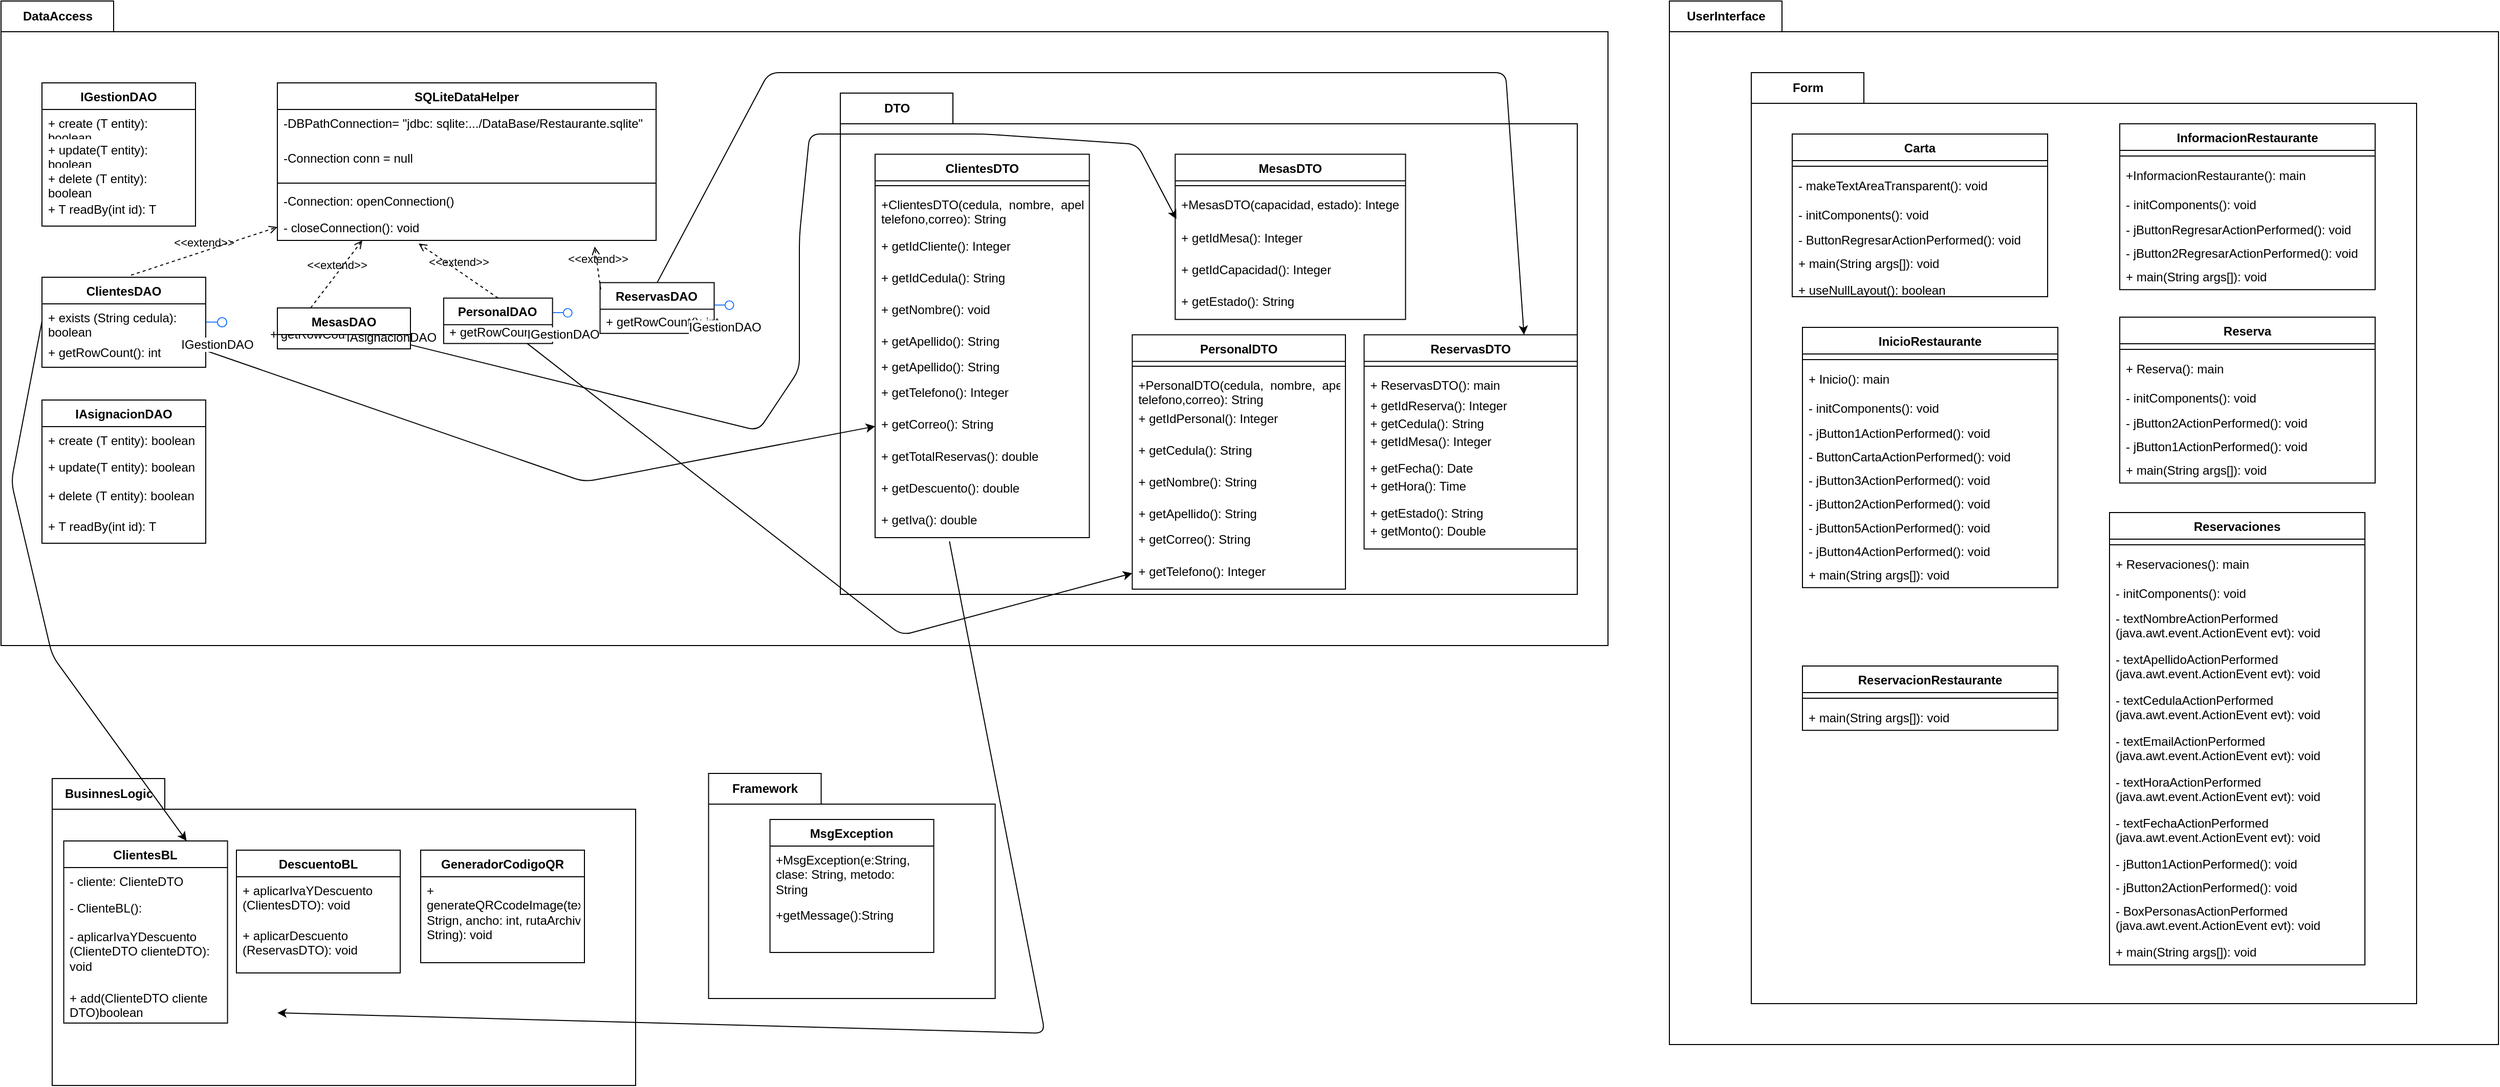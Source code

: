 <mxfile>
    <diagram id="W6AQ2gjmIcP9X6VR_QOT" name="Page-1">
        <mxGraphModel dx="986" dy="571" grid="1" gridSize="10" guides="1" tooltips="1" connect="1" arrows="1" fold="1" page="1" pageScale="1" pageWidth="850" pageHeight="1100" math="0" shadow="0">
            <root>
                <mxCell id="0"/>
                <mxCell id="1" parent="0"/>
                <mxCell id="204" value="Framework" style="shape=folder;fontStyle=1;tabWidth=110;tabHeight=30;tabPosition=left;html=1;boundedLbl=1;labelInHeader=1;container=1;collapsible=0;" parent="1" vertex="1">
                    <mxGeometry x="711.28" y="775" width="280" height="220" as="geometry"/>
                </mxCell>
                <mxCell id="205" value="" style="html=1;strokeColor=none;resizeWidth=1;resizeHeight=1;fillColor=none;part=1;connectable=0;allowArrows=0;deletable=0;" parent="204" vertex="1">
                    <mxGeometry width="280" height="154" relative="1" as="geometry">
                        <mxPoint y="30" as="offset"/>
                    </mxGeometry>
                </mxCell>
                <mxCell id="120" value="MsgException" style="swimlane;fontStyle=1;align=center;verticalAlign=top;childLayout=stackLayout;horizontal=1;startSize=26;horizontalStack=0;resizeParent=1;resizeParentMax=0;resizeLast=0;collapsible=1;marginBottom=0;whiteSpace=wrap;html=1;" parent="204" vertex="1">
                    <mxGeometry x="60" y="45" width="160" height="130" as="geometry"/>
                </mxCell>
                <mxCell id="121" value="+MsgException(e:String, clase: String, metodo: String" style="text;strokeColor=none;fillColor=none;align=left;verticalAlign=top;spacingLeft=4;spacingRight=4;overflow=hidden;rotatable=0;points=[[0,0.5],[1,0.5]];portConstraint=eastwest;whiteSpace=wrap;html=1;" parent="120" vertex="1">
                    <mxGeometry y="26" width="160" height="54" as="geometry"/>
                </mxCell>
                <mxCell id="122" value="+getMessage():String" style="text;strokeColor=none;fillColor=none;align=left;verticalAlign=top;spacingLeft=4;spacingRight=4;overflow=hidden;rotatable=0;points=[[0,0.5],[1,0.5]];portConstraint=eastwest;whiteSpace=wrap;html=1;" parent="120" vertex="1">
                    <mxGeometry y="80" width="160" height="50" as="geometry"/>
                </mxCell>
                <mxCell id="202" value="UserInterface" style="shape=folder;fontStyle=1;tabWidth=110;tabHeight=30;tabPosition=left;html=1;boundedLbl=1;labelInHeader=1;container=1;collapsible=0;" parent="1" vertex="1">
                    <mxGeometry x="1650" y="20" width="810" height="1020" as="geometry"/>
                </mxCell>
                <mxCell id="203" value="" style="html=1;strokeColor=none;resizeWidth=1;resizeHeight=1;fillColor=none;part=1;connectable=0;allowArrows=0;deletable=0;" parent="202" vertex="1">
                    <mxGeometry width="810" height="714" relative="1" as="geometry">
                        <mxPoint y="30" as="offset"/>
                    </mxGeometry>
                </mxCell>
                <mxCell id="200" value="Form" style="shape=folder;fontStyle=1;tabWidth=110;tabHeight=30;tabPosition=left;html=1;boundedLbl=1;labelInHeader=1;container=1;collapsible=0;" parent="1" vertex="1">
                    <mxGeometry x="1730" y="90" width="650" height="910" as="geometry"/>
                </mxCell>
                <mxCell id="201" value="" style="html=1;strokeColor=none;resizeWidth=1;resizeHeight=1;fillColor=none;part=1;connectable=0;allowArrows=0;deletable=0;" parent="200" vertex="1">
                    <mxGeometry width="650" height="637" relative="1" as="geometry">
                        <mxPoint y="30" as="offset"/>
                    </mxGeometry>
                </mxCell>
                <mxCell id="118" value="BusinnesLogic" style="shape=folder;fontStyle=1;tabWidth=110;tabHeight=30;tabPosition=left;html=1;boundedLbl=1;labelInHeader=1;container=1;collapsible=0;" parent="1" vertex="1">
                    <mxGeometry x="70" y="780" width="570" height="300" as="geometry"/>
                </mxCell>
                <mxCell id="119" value="" style="html=1;strokeColor=none;resizeWidth=1;resizeHeight=1;fillColor=none;part=1;connectable=0;allowArrows=0;deletable=0;" parent="118" vertex="1">
                    <mxGeometry width="570" height="210" relative="1" as="geometry">
                        <mxPoint y="30" as="offset"/>
                    </mxGeometry>
                </mxCell>
                <mxCell id="113" value="DescuentoBL" style="swimlane;fontStyle=1;align=center;verticalAlign=top;childLayout=stackLayout;horizontal=1;startSize=26;horizontalStack=0;resizeParent=1;resizeParentMax=0;resizeLast=0;collapsible=1;marginBottom=0;whiteSpace=wrap;html=1;" parent="118" vertex="1">
                    <mxGeometry x="180" y="70" width="160" height="120" as="geometry"/>
                </mxCell>
                <mxCell id="114" value="+ aplicarIvaYDescuento&lt;br&gt;(ClientesDTO): void" style="text;strokeColor=none;fillColor=none;align=left;verticalAlign=top;spacingLeft=4;spacingRight=4;overflow=hidden;rotatable=0;points=[[0,0.5],[1,0.5]];portConstraint=eastwest;whiteSpace=wrap;html=1;" parent="113" vertex="1">
                    <mxGeometry y="26" width="160" height="44" as="geometry"/>
                </mxCell>
                <mxCell id="115" value="+ aplicarDescuento&lt;br&gt;(ReservasDTO): void" style="text;strokeColor=none;fillColor=none;align=left;verticalAlign=top;spacingLeft=4;spacingRight=4;overflow=hidden;rotatable=0;points=[[0,0.5],[1,0.5]];portConstraint=eastwest;whiteSpace=wrap;html=1;" parent="113" vertex="1">
                    <mxGeometry y="70" width="160" height="50" as="geometry"/>
                </mxCell>
                <mxCell id="206" value="GeneradorCodigoQR" style="swimlane;fontStyle=1;align=center;verticalAlign=top;childLayout=stackLayout;horizontal=1;startSize=26;horizontalStack=0;resizeParent=1;resizeParentMax=0;resizeLast=0;collapsible=1;marginBottom=0;whiteSpace=wrap;html=1;" vertex="1" parent="118">
                    <mxGeometry x="360" y="70" width="160" height="110" as="geometry"/>
                </mxCell>
                <mxCell id="207" value="+ generateQRCcodeImage(texto: Strign, ancho: int, rutaArchivo: String): void" style="text;strokeColor=none;fillColor=none;align=left;verticalAlign=top;spacingLeft=4;spacingRight=4;overflow=hidden;rotatable=0;points=[[0,0.5],[1,0.5]];portConstraint=eastwest;whiteSpace=wrap;html=1;" vertex="1" parent="206">
                    <mxGeometry y="26" width="160" height="84" as="geometry"/>
                </mxCell>
                <mxCell id="111" value="DataAccess" style="shape=folder;fontStyle=1;tabWidth=110;tabHeight=30;tabPosition=left;html=1;boundedLbl=1;labelInHeader=1;container=1;collapsible=0;" parent="1" vertex="1">
                    <mxGeometry x="20" y="20" width="1570" height="630" as="geometry"/>
                </mxCell>
                <mxCell id="105" value="PersonalDAO" style="swimlane;fontStyle=1;align=center;verticalAlign=top;childLayout=stackLayout;horizontal=1;startSize=26;horizontalStack=0;resizeParent=1;resizeParentMax=0;resizeLast=0;collapsible=1;marginBottom=0;whiteSpace=wrap;html=1;" parent="111" vertex="1">
                    <mxGeometry x="432.456" y="290.391" width="106.361" height="44.297" as="geometry"/>
                </mxCell>
                <mxCell id="112" value="" style="html=1;strokeColor=none;resizeWidth=1;resizeHeight=1;fillColor=none;part=1;connectable=0;allowArrows=0;deletable=0;" parent="111" vertex="1">
                    <mxGeometry width="1570" height="441" relative="1" as="geometry">
                        <mxPoint y="30" as="offset"/>
                    </mxGeometry>
                </mxCell>
                <mxCell id="130" value="+ getRowCount(): int" style="text;strokeColor=none;fillColor=none;align=left;verticalAlign=top;spacingLeft=4;spacingRight=4;overflow=hidden;rotatable=0;points=[[0,0.5],[1,0.5]];portConstraint=eastwest;whiteSpace=wrap;html=1;" parent="111" vertex="1">
                    <mxGeometry x="257.035" y="312.339" width="134.332" height="24.845" as="geometry"/>
                </mxCell>
                <mxCell id="131" value="+ getRowCount(): int" style="text;strokeColor=none;fillColor=none;align=left;verticalAlign=top;spacingLeft=4;spacingRight=4;overflow=hidden;rotatable=0;points=[[0,0.5],[1,0.5]];portConstraint=eastwest;whiteSpace=wrap;html=1;" parent="111" vertex="1">
                    <mxGeometry x="432.455" y="309.838" width="134.332" height="24.845" as="geometry"/>
                </mxCell>
                <mxCell id="132" value="+ getRowCount(): int" style="text;strokeColor=none;fillColor=none;align=left;verticalAlign=top;spacingLeft=4;spacingRight=4;overflow=hidden;rotatable=0;points=[[0,0.5],[1,0.5]];portConstraint=eastwest;whiteSpace=wrap;html=1;" parent="111" vertex="1">
                    <mxGeometry x="585.269" y="299.995" width="134.332" height="24.845" as="geometry"/>
                </mxCell>
                <mxCell id="106" value="IGestionDAO" style="aspect=fixed;perimeter=ellipsePerimeter;html=1;align=center;shadow=0;dashed=0;spacingTop=3;image;image=img/lib/active_directory/interface.svg;" parent="111" vertex="1">
                    <mxGeometry x="538.817" y="300.116" width="19.769" height="9.29" as="geometry"/>
                </mxCell>
                <mxCell id="104" value="IAsignacionDAO" style="aspect=fixed;perimeter=ellipsePerimeter;html=1;align=center;shadow=0;dashed=0;spacingTop=3;image;image=img/lib/active_directory/interface.svg;" parent="111" vertex="1">
                    <mxGeometry x="371.598" y="302.498" width="19.769" height="9.29" as="geometry"/>
                </mxCell>
                <mxCell id="107" value="ReservasDAO" style="swimlane;fontStyle=1;align=center;verticalAlign=top;childLayout=stackLayout;horizontal=1;startSize=26;horizontalStack=0;resizeParent=1;resizeParentMax=0;resizeLast=0;collapsible=1;marginBottom=0;whiteSpace=wrap;html=1;" parent="111" vertex="1">
                    <mxGeometry x="585.266" y="275.31" width="111.479" height="49.534" as="geometry"/>
                </mxCell>
                <mxCell id="108" value="IGestionDAO" style="aspect=fixed;perimeter=ellipsePerimeter;html=1;align=center;shadow=0;dashed=0;spacingTop=3;image;image=img/lib/active_directory/interface.svg;" parent="111" vertex="1">
                    <mxGeometry x="696.746" y="292.655" width="19.769" height="9.29" as="geometry"/>
                </mxCell>
                <mxCell id="6" value="ClientesBL" style="swimlane;fontStyle=1;align=center;verticalAlign=top;childLayout=stackLayout;horizontal=1;startSize=26;horizontalStack=0;resizeParent=1;resizeParentMax=0;resizeLast=0;collapsible=1;marginBottom=0;whiteSpace=wrap;html=1;" parent="1" vertex="1">
                    <mxGeometry x="81.28" y="841" width="160" height="178" as="geometry"/>
                </mxCell>
                <mxCell id="7" value="- cliente: ClienteDTO" style="text;strokeColor=none;fillColor=none;align=left;verticalAlign=top;spacingLeft=4;spacingRight=4;overflow=hidden;rotatable=0;points=[[0,0.5],[1,0.5]];portConstraint=eastwest;whiteSpace=wrap;html=1;" parent="6" vertex="1">
                    <mxGeometry y="26" width="160" height="26" as="geometry"/>
                </mxCell>
                <mxCell id="9" value="- ClienteBL(): " style="text;strokeColor=none;fillColor=none;align=left;verticalAlign=top;spacingLeft=4;spacingRight=4;overflow=hidden;rotatable=0;points=[[0,0.5],[1,0.5]];portConstraint=eastwest;whiteSpace=wrap;html=1;" parent="6" vertex="1">
                    <mxGeometry y="52" width="160" height="28" as="geometry"/>
                </mxCell>
                <mxCell id="8" value="- aplicarIvaYDescuento&lt;br&gt;(ClienteDTO clienteDTO): void" style="text;strokeColor=none;fillColor=none;align=left;verticalAlign=top;spacingLeft=4;spacingRight=4;overflow=hidden;rotatable=0;points=[[0,0.5],[1,0.5]];portConstraint=eastwest;whiteSpace=wrap;html=1;" parent="6" vertex="1">
                    <mxGeometry y="80" width="160" height="60" as="geometry"/>
                </mxCell>
                <mxCell id="11" value="+ add(ClienteDTO cliente DTO)boolean" style="text;strokeColor=none;fillColor=none;align=left;verticalAlign=top;spacingLeft=4;spacingRight=4;overflow=hidden;rotatable=0;points=[[0,0.5],[1,0.5]];portConstraint=eastwest;whiteSpace=wrap;html=1;" parent="6" vertex="1">
                    <mxGeometry y="140" width="160" height="38" as="geometry"/>
                </mxCell>
                <mxCell id="12" value="IGestionDAO" style="swimlane;fontStyle=1;align=center;verticalAlign=top;childLayout=stackLayout;horizontal=1;startSize=26;horizontalStack=0;resizeParent=1;resizeParentMax=0;resizeLast=0;collapsible=1;marginBottom=0;whiteSpace=wrap;html=1;" parent="1" vertex="1">
                    <mxGeometry x="60" y="100" width="150" height="140" as="geometry"/>
                </mxCell>
                <mxCell id="13" value="+ create (T entity): boolean" style="text;strokeColor=none;fillColor=none;align=left;verticalAlign=top;spacingLeft=4;spacingRight=4;overflow=hidden;rotatable=0;points=[[0,0.5],[1,0.5]];portConstraint=eastwest;whiteSpace=wrap;html=1;" parent="12" vertex="1">
                    <mxGeometry y="26" width="150" height="26" as="geometry"/>
                </mxCell>
                <mxCell id="14" value="+ update(T entity): boolean" style="text;strokeColor=none;fillColor=none;align=left;verticalAlign=top;spacingLeft=4;spacingRight=4;overflow=hidden;rotatable=0;points=[[0,0.5],[1,0.5]];portConstraint=eastwest;whiteSpace=wrap;html=1;" parent="12" vertex="1">
                    <mxGeometry y="52" width="150" height="28" as="geometry"/>
                </mxCell>
                <mxCell id="15" value="+ delete (T entity): boolean" style="text;strokeColor=none;fillColor=none;align=left;verticalAlign=top;spacingLeft=4;spacingRight=4;overflow=hidden;rotatable=0;points=[[0,0.5],[1,0.5]];portConstraint=eastwest;whiteSpace=wrap;html=1;" parent="12" vertex="1">
                    <mxGeometry y="80" width="150" height="30" as="geometry"/>
                </mxCell>
                <mxCell id="16" value="+ T readBy(int id): T" style="text;strokeColor=none;fillColor=none;align=left;verticalAlign=top;spacingLeft=4;spacingRight=4;overflow=hidden;rotatable=0;points=[[0,0.5],[1,0.5]];portConstraint=eastwest;whiteSpace=wrap;html=1;" parent="12" vertex="1">
                    <mxGeometry y="110" width="150" height="30" as="geometry"/>
                </mxCell>
                <mxCell id="23" value="SQLiteDataHelper" style="swimlane;fontStyle=1;align=center;verticalAlign=top;childLayout=stackLayout;horizontal=1;startSize=26;horizontalStack=0;resizeParent=1;resizeParentMax=0;resizeLast=0;collapsible=1;marginBottom=0;" parent="1" vertex="1">
                    <mxGeometry x="290" y="100" width="370" height="154" as="geometry"/>
                </mxCell>
                <mxCell id="24" value="-DBPathConnection= &quot;jdbc: sqlite:.../DataBase/Restaurante.sqlite&quot; " style="text;strokeColor=none;fillColor=none;align=left;verticalAlign=top;spacingLeft=4;spacingRight=4;overflow=hidden;rotatable=0;points=[[0,0.5],[1,0.5]];portConstraint=eastwest;" parent="23" vertex="1">
                    <mxGeometry y="26" width="370" height="34" as="geometry"/>
                </mxCell>
                <mxCell id="83" value="-Connection conn = null" style="text;strokeColor=none;fillColor=none;align=left;verticalAlign=top;spacingLeft=4;spacingRight=4;overflow=hidden;rotatable=0;points=[[0,0.5],[1,0.5]];portConstraint=eastwest;" parent="23" vertex="1">
                    <mxGeometry y="60" width="370" height="34" as="geometry"/>
                </mxCell>
                <mxCell id="25" value="" style="line;strokeWidth=1;fillColor=none;align=left;verticalAlign=middle;spacingTop=-1;spacingLeft=3;spacingRight=3;rotatable=0;labelPosition=right;points=[];portConstraint=eastwest;strokeColor=inherit;" parent="23" vertex="1">
                    <mxGeometry y="94" width="370" height="8" as="geometry"/>
                </mxCell>
                <mxCell id="26" value="-Connection: openConnection()" style="text;strokeColor=none;fillColor=none;align=left;verticalAlign=top;spacingLeft=4;spacingRight=4;overflow=hidden;rotatable=0;points=[[0,0.5],[1,0.5]];portConstraint=eastwest;" parent="23" vertex="1">
                    <mxGeometry y="102" width="370" height="26" as="geometry"/>
                </mxCell>
                <mxCell id="84" value="- closeConnection(): void" style="text;strokeColor=none;fillColor=none;align=left;verticalAlign=top;spacingLeft=4;spacingRight=4;overflow=hidden;rotatable=0;points=[[0,0.5],[1,0.5]];portConstraint=eastwest;" parent="23" vertex="1">
                    <mxGeometry y="128" width="370" height="26" as="geometry"/>
                </mxCell>
                <mxCell id="29" value="DTO" style="shape=folder;fontStyle=1;tabWidth=110;tabHeight=30;tabPosition=left;html=1;boundedLbl=1;labelInHeader=1;container=1;collapsible=0;" parent="1" vertex="1">
                    <mxGeometry x="840" y="110" width="720" height="490" as="geometry"/>
                </mxCell>
                <mxCell id="30" value="" style="html=1;strokeColor=none;resizeWidth=1;resizeHeight=1;fillColor=none;part=1;connectable=0;allowArrows=0;deletable=0;" parent="29" vertex="1">
                    <mxGeometry width="713.079" height="343.0" relative="1" as="geometry">
                        <mxPoint y="30" as="offset"/>
                    </mxGeometry>
                </mxCell>
                <mxCell id="31" value="ClientesDTO" style="swimlane;fontStyle=1;align=center;verticalAlign=top;childLayout=stackLayout;horizontal=1;startSize=26;horizontalStack=0;resizeParent=1;resizeParentMax=0;resizeLast=0;collapsible=1;marginBottom=0;" parent="29" vertex="1">
                    <mxGeometry x="33.959" y="59.754" width="209.326" height="374.741" as="geometry"/>
                </mxCell>
                <mxCell id="33" value="" style="line;strokeWidth=1;fillColor=none;align=left;verticalAlign=middle;spacingTop=-1;spacingLeft=3;spacingRight=3;rotatable=0;labelPosition=right;points=[];portConstraint=eastwest;strokeColor=inherit;" parent="31" vertex="1">
                    <mxGeometry y="26" width="209.326" height="9.561" as="geometry"/>
                </mxCell>
                <mxCell id="32" value="+ClientesDTO(cedula,  nombre,  apellido, &#10;telefono,correo): String" style="text;strokeColor=none;fillColor=none;align=left;verticalAlign=top;spacingLeft=4;spacingRight=4;overflow=hidden;rotatable=0;points=[[0,0.5],[1,0.5]];portConstraint=eastwest;" parent="31" vertex="1">
                    <mxGeometry y="35.561" width="209.326" height="40.634" as="geometry"/>
                </mxCell>
                <mxCell id="35" value="+ getIdCliente(): Integer" style="text;strokeColor=none;fillColor=none;align=left;verticalAlign=top;spacingLeft=4;spacingRight=4;overflow=hidden;rotatable=0;points=[[0,0.5],[1,0.5]];portConstraint=eastwest;" parent="31" vertex="1">
                    <mxGeometry y="76.195" width="209.326" height="31.073" as="geometry"/>
                </mxCell>
                <mxCell id="37" value="+ getIdCedula(): String" style="text;strokeColor=none;fillColor=none;align=left;verticalAlign=top;spacingLeft=4;spacingRight=4;overflow=hidden;rotatable=0;points=[[0,0.5],[1,0.5]];portConstraint=eastwest;" parent="31" vertex="1">
                    <mxGeometry y="107.268" width="209.326" height="31.073" as="geometry"/>
                </mxCell>
                <mxCell id="39" value="+ getNombre(): void" style="text;strokeColor=none;fillColor=none;align=left;verticalAlign=top;spacingLeft=4;spacingRight=4;overflow=hidden;rotatable=0;points=[[0,0.5],[1,0.5]];portConstraint=eastwest;" parent="31" vertex="1">
                    <mxGeometry y="138.341" width="209.326" height="31.073" as="geometry"/>
                </mxCell>
                <mxCell id="124" value="+ getApellido(): String" style="text;strokeColor=none;fillColor=none;align=left;verticalAlign=top;spacingLeft=4;spacingRight=4;overflow=hidden;rotatable=0;points=[[0,0.5],[1,0.5]];portConstraint=eastwest;" parent="31" vertex="1">
                    <mxGeometry y="169.415" width="209.326" height="24.98" as="geometry"/>
                </mxCell>
                <mxCell id="45" value="+ getApellido(): String" style="text;strokeColor=none;fillColor=none;align=left;verticalAlign=top;spacingLeft=4;spacingRight=4;overflow=hidden;rotatable=0;points=[[0,0.5],[1,0.5]];portConstraint=eastwest;" parent="31" vertex="1">
                    <mxGeometry y="194.395" width="209.326" height="24.98" as="geometry"/>
                </mxCell>
                <mxCell id="40" value="+ getTelefono(): Integer" style="text;strokeColor=none;fillColor=none;align=left;verticalAlign=top;spacingLeft=4;spacingRight=4;overflow=hidden;rotatable=0;points=[[0,0.5],[1,0.5]];portConstraint=eastwest;" parent="31" vertex="1">
                    <mxGeometry y="219.375" width="209.326" height="31.073" as="geometry"/>
                </mxCell>
                <mxCell id="43" value="+ getCorreo(): String" style="text;strokeColor=none;fillColor=none;align=left;verticalAlign=top;spacingLeft=4;spacingRight=4;overflow=hidden;rotatable=0;points=[[0,0.5],[1,0.5]];portConstraint=eastwest;" parent="31" vertex="1">
                    <mxGeometry y="250.449" width="209.326" height="31.073" as="geometry"/>
                </mxCell>
                <mxCell id="46" value="+ getTotalReservas(): double" style="text;strokeColor=none;fillColor=none;align=left;verticalAlign=top;spacingLeft=4;spacingRight=4;overflow=hidden;rotatable=0;points=[[0,0.5],[1,0.5]];portConstraint=eastwest;" parent="31" vertex="1">
                    <mxGeometry y="281.522" width="209.326" height="31.073" as="geometry"/>
                </mxCell>
                <mxCell id="47" value="+ getDescuento(): double" style="text;strokeColor=none;fillColor=none;align=left;verticalAlign=top;spacingLeft=4;spacingRight=4;overflow=hidden;rotatable=0;points=[[0,0.5],[1,0.5]];portConstraint=eastwest;" parent="31" vertex="1">
                    <mxGeometry y="312.595" width="209.326" height="31.073" as="geometry"/>
                </mxCell>
                <mxCell id="48" value="+ getIva(): double" style="text;strokeColor=none;fillColor=none;align=left;verticalAlign=top;spacingLeft=4;spacingRight=4;overflow=hidden;rotatable=0;points=[[0,0.5],[1,0.5]];portConstraint=eastwest;" parent="31" vertex="1">
                    <mxGeometry y="343.668" width="209.326" height="31.073" as="geometry"/>
                </mxCell>
                <mxCell id="49" value="MesasDTO" style="swimlane;fontStyle=1;align=center;verticalAlign=top;childLayout=stackLayout;horizontal=1;startSize=26;horizontalStack=0;resizeParent=1;resizeParentMax=0;resizeLast=0;collapsible=1;marginBottom=0;" parent="29" vertex="1">
                    <mxGeometry x="327.177" y="59.754" width="225.039" height="161.495" as="geometry"/>
                </mxCell>
                <mxCell id="50" value="" style="line;strokeWidth=1;fillColor=none;align=left;verticalAlign=middle;spacingTop=-1;spacingLeft=3;spacingRight=3;rotatable=0;labelPosition=right;points=[];portConstraint=eastwest;strokeColor=inherit;" parent="49" vertex="1">
                    <mxGeometry y="26" width="225.039" height="9.561" as="geometry"/>
                </mxCell>
                <mxCell id="51" value="+MesasDTO(capacidad, estado): Integer, String" style="text;strokeColor=none;fillColor=none;align=left;verticalAlign=top;spacingLeft=4;spacingRight=4;overflow=hidden;rotatable=0;points=[[0,0.5],[1,0.5]];portConstraint=eastwest;" parent="49" vertex="1">
                    <mxGeometry y="35.561" width="225.039" height="32.715" as="geometry"/>
                </mxCell>
                <mxCell id="52" value="+ getIdMesa(): Integer" style="text;strokeColor=none;fillColor=none;align=left;verticalAlign=top;spacingLeft=4;spacingRight=4;overflow=hidden;rotatable=0;points=[[0,0.5],[1,0.5]];portConstraint=eastwest;" parent="49" vertex="1">
                    <mxGeometry y="68.276" width="225.039" height="31.073" as="geometry"/>
                </mxCell>
                <mxCell id="53" value="+ getIdCapacidad(): Integer" style="text;strokeColor=none;fillColor=none;align=left;verticalAlign=top;spacingLeft=4;spacingRight=4;overflow=hidden;rotatable=0;points=[[0,0.5],[1,0.5]];portConstraint=eastwest;" parent="49" vertex="1">
                    <mxGeometry y="99.349" width="225.039" height="31.073" as="geometry"/>
                </mxCell>
                <mxCell id="54" value="+ getEstado(): String" style="text;strokeColor=none;fillColor=none;align=left;verticalAlign=top;spacingLeft=4;spacingRight=4;overflow=hidden;rotatable=0;points=[[0,0.5],[1,0.5]];portConstraint=eastwest;" parent="49" vertex="1">
                    <mxGeometry y="130.422" width="225.039" height="31.073" as="geometry"/>
                </mxCell>
                <mxCell id="61" value="PersonalDTO" style="swimlane;fontStyle=1;align=center;verticalAlign=top;childLayout=stackLayout;horizontal=1;startSize=26;horizontalStack=0;resizeParent=1;resizeParentMax=0;resizeLast=0;collapsible=1;marginBottom=0;" parent="29" vertex="1">
                    <mxGeometry x="285.232" y="236.25" width="208.261" height="248.622" as="geometry"/>
                </mxCell>
                <mxCell id="62" value="" style="line;strokeWidth=1;fillColor=none;align=left;verticalAlign=middle;spacingTop=-1;spacingLeft=3;spacingRight=3;rotatable=0;labelPosition=right;points=[];portConstraint=eastwest;strokeColor=inherit;" parent="61" vertex="1">
                    <mxGeometry y="26" width="208.261" height="9.561" as="geometry"/>
                </mxCell>
                <mxCell id="63" value="+PersonalDTO(cedula,  nombre,  apellido,&#10;telefono,correo): String" style="text;strokeColor=none;fillColor=none;align=left;verticalAlign=top;spacingLeft=4;spacingRight=4;overflow=hidden;rotatable=0;points=[[0,0.5],[1,0.5]];portConstraint=eastwest;" parent="61" vertex="1">
                    <mxGeometry y="35.561" width="208.261" height="32.715" as="geometry"/>
                </mxCell>
                <mxCell id="64" value="+ getIdPersonal(): Integer" style="text;strokeColor=none;fillColor=none;align=left;verticalAlign=top;spacingLeft=4;spacingRight=4;overflow=hidden;rotatable=0;points=[[0,0.5],[1,0.5]];portConstraint=eastwest;" parent="61" vertex="1">
                    <mxGeometry y="68.276" width="208.261" height="31.073" as="geometry"/>
                </mxCell>
                <mxCell id="65" value="+ getCedula(): String" style="text;strokeColor=none;fillColor=none;align=left;verticalAlign=top;spacingLeft=4;spacingRight=4;overflow=hidden;rotatable=0;points=[[0,0.5],[1,0.5]];portConstraint=eastwest;" parent="61" vertex="1">
                    <mxGeometry y="99.349" width="208.261" height="31.073" as="geometry"/>
                </mxCell>
                <mxCell id="66" value="+ getNombre(): String" style="text;strokeColor=none;fillColor=none;align=left;verticalAlign=top;spacingLeft=4;spacingRight=4;overflow=hidden;rotatable=0;points=[[0,0.5],[1,0.5]];portConstraint=eastwest;" parent="61" vertex="1">
                    <mxGeometry y="130.422" width="208.261" height="31.073" as="geometry"/>
                </mxCell>
                <mxCell id="68" value="+ getApellido(): String" style="text;strokeColor=none;fillColor=none;align=left;verticalAlign=top;spacingLeft=4;spacingRight=4;overflow=hidden;rotatable=0;points=[[0,0.5],[1,0.5]];portConstraint=eastwest;" parent="61" vertex="1">
                    <mxGeometry y="161.495" width="208.261" height="24.98" as="geometry"/>
                </mxCell>
                <mxCell id="70" value="+ getCorreo(): String" style="text;strokeColor=none;fillColor=none;align=left;verticalAlign=top;spacingLeft=4;spacingRight=4;overflow=hidden;rotatable=0;points=[[0,0.5],[1,0.5]];portConstraint=eastwest;" parent="61" vertex="1">
                    <mxGeometry y="186.476" width="208.261" height="31.073" as="geometry"/>
                </mxCell>
                <mxCell id="69" value="+ getTelefono(): Integer" style="text;strokeColor=none;fillColor=none;align=left;verticalAlign=top;spacingLeft=4;spacingRight=4;overflow=hidden;rotatable=0;points=[[0,0.5],[1,0.5]];portConstraint=eastwest;" parent="61" vertex="1">
                    <mxGeometry y="217.549" width="208.261" height="31.073" as="geometry"/>
                </mxCell>
                <mxCell id="71" value="ReservasDTO" style="swimlane;fontStyle=1;align=center;verticalAlign=top;childLayout=stackLayout;horizontal=1;startSize=26;horizontalStack=0;resizeParent=1;resizeParentMax=0;resizeLast=0;collapsible=1;marginBottom=0;" parent="29" vertex="1">
                    <mxGeometry x="511.739" y="236.25" width="208.261" height="209.32" as="geometry"/>
                </mxCell>
                <mxCell id="72" value="" style="line;strokeWidth=1;fillColor=none;align=left;verticalAlign=middle;spacingTop=-1;spacingLeft=3;spacingRight=3;rotatable=0;labelPosition=right;points=[];portConstraint=eastwest;strokeColor=inherit;" parent="71" vertex="1">
                    <mxGeometry y="26" width="208.261" height="9.561" as="geometry"/>
                </mxCell>
                <mxCell id="73" value="+ ReservasDTO(): main" style="text;strokeColor=none;fillColor=none;align=left;verticalAlign=top;spacingLeft=4;spacingRight=4;overflow=hidden;rotatable=0;points=[[0,0.5],[1,0.5]];portConstraint=eastwest;" parent="71" vertex="1">
                    <mxGeometry y="35.561" width="208.261" height="20.186" as="geometry"/>
                </mxCell>
                <mxCell id="74" value="+ getIdReserva(): Integer" style="text;strokeColor=none;fillColor=none;align=left;verticalAlign=top;spacingLeft=4;spacingRight=4;overflow=hidden;rotatable=0;points=[[0,0.5],[1,0.5]];portConstraint=eastwest;" parent="71" vertex="1">
                    <mxGeometry y="55.747" width="208.261" height="17.5" as="geometry"/>
                </mxCell>
                <mxCell id="75" value="+ getCedula(): String" style="text;strokeColor=none;fillColor=none;align=left;verticalAlign=top;spacingLeft=4;spacingRight=4;overflow=hidden;rotatable=0;points=[[0,0.5],[1,0.5]];portConstraint=eastwest;" parent="71" vertex="1">
                    <mxGeometry y="73.247" width="208.261" height="17.5" as="geometry"/>
                </mxCell>
                <mxCell id="76" value="+ getIdMesa(): Integer" style="text;strokeColor=none;fillColor=none;align=left;verticalAlign=top;spacingLeft=4;spacingRight=4;overflow=hidden;rotatable=0;points=[[0,0.5],[1,0.5]];portConstraint=eastwest;" parent="71" vertex="1">
                    <mxGeometry y="90.747" width="208.261" height="26.25" as="geometry"/>
                </mxCell>
                <mxCell id="77" value="+ getFecha(): Date" style="text;strokeColor=none;fillColor=none;align=left;verticalAlign=top;spacingLeft=4;spacingRight=4;overflow=hidden;rotatable=0;points=[[0,0.5],[1,0.5]];portConstraint=eastwest;" parent="71" vertex="1">
                    <mxGeometry y="116.997" width="208.261" height="17.5" as="geometry"/>
                </mxCell>
                <mxCell id="78" value="+ getHora(): Time" style="text;strokeColor=none;fillColor=none;align=left;verticalAlign=top;spacingLeft=4;spacingRight=4;overflow=hidden;rotatable=0;points=[[0,0.5],[1,0.5]];portConstraint=eastwest;" parent="71" vertex="1">
                    <mxGeometry y="134.497" width="208.261" height="26.25" as="geometry"/>
                </mxCell>
                <mxCell id="80" value="+ getEstado(): String" style="text;strokeColor=none;fillColor=none;align=left;verticalAlign=top;spacingLeft=4;spacingRight=4;overflow=hidden;rotatable=0;points=[[0,0.5],[1,0.5]];portConstraint=eastwest;" parent="71" vertex="1">
                    <mxGeometry y="160.747" width="208.261" height="17.5" as="geometry"/>
                </mxCell>
                <mxCell id="79" value="+ getMonto(): Double" style="text;strokeColor=none;fillColor=none;align=left;verticalAlign=top;spacingLeft=4;spacingRight=4;overflow=hidden;rotatable=0;points=[[0,0.5],[1,0.5]];portConstraint=eastwest;" parent="71" vertex="1">
                    <mxGeometry y="178.247" width="208.261" height="31.073" as="geometry"/>
                </mxCell>
                <mxCell id="125" style="edgeStyle=none;html=1;entryX=0;entryY=0.5;entryDx=0;entryDy=0;" parent="1" source="86" target="43" edge="1">
                    <mxGeometry relative="1" as="geometry">
                        <Array as="points">
                            <mxPoint x="590" y="490"/>
                        </Array>
                    </mxGeometry>
                </mxCell>
                <mxCell id="86" value="ClientesDAO" style="swimlane;fontStyle=1;align=center;verticalAlign=top;childLayout=stackLayout;horizontal=1;startSize=26;horizontalStack=0;resizeParent=1;resizeParentMax=0;resizeLast=0;collapsible=1;marginBottom=0;whiteSpace=wrap;html=1;" parent="1" vertex="1">
                    <mxGeometry x="60" y="290" width="160" height="88" as="geometry"/>
                </mxCell>
                <mxCell id="87" value="+ exists (String cedula): boolean" style="text;strokeColor=none;fillColor=none;align=left;verticalAlign=top;spacingLeft=4;spacingRight=4;overflow=hidden;rotatable=0;points=[[0,0.5],[1,0.5]];portConstraint=eastwest;whiteSpace=wrap;html=1;" parent="86" vertex="1">
                    <mxGeometry y="26" width="160" height="34" as="geometry"/>
                </mxCell>
                <mxCell id="88" value="+ getRowCount(): int" style="text;strokeColor=none;fillColor=none;align=left;verticalAlign=top;spacingLeft=4;spacingRight=4;overflow=hidden;rotatable=0;points=[[0,0.5],[1,0.5]];portConstraint=eastwest;whiteSpace=wrap;html=1;" parent="86" vertex="1">
                    <mxGeometry y="60" width="160" height="28" as="geometry"/>
                </mxCell>
                <mxCell id="91" value="&amp;lt;&amp;lt;extend&amp;gt;&amp;gt;" style="html=1;verticalAlign=bottom;labelBackgroundColor=none;endArrow=open;endFill=0;dashed=1;exitX=0.544;exitY=-0.023;exitDx=0;exitDy=0;exitPerimeter=0;entryX=0;entryY=0.5;entryDx=0;entryDy=0;" parent="1" source="86" target="84" edge="1">
                    <mxGeometry width="160" relative="1" as="geometry">
                        <mxPoint x="130" y="260" as="sourcePoint"/>
                        <mxPoint x="290" y="260" as="targetPoint"/>
                    </mxGeometry>
                </mxCell>
                <mxCell id="92" value="IGestionDAO" style="aspect=fixed;perimeter=ellipsePerimeter;html=1;align=center;shadow=0;dashed=0;spacingTop=3;image;image=img/lib/active_directory/interface.svg;" parent="1" vertex="1">
                    <mxGeometry x="220" y="329" width="21.28" height="10" as="geometry"/>
                </mxCell>
                <mxCell id="126" style="edgeStyle=none;html=1;entryX=0.005;entryY=-0.158;entryDx=0;entryDy=0;entryPerimeter=0;" parent="1" source="93" target="52" edge="1">
                    <mxGeometry relative="1" as="geometry">
                        <Array as="points">
                            <mxPoint x="760" y="440"/>
                            <mxPoint x="800" y="380"/>
                            <mxPoint x="800" y="250"/>
                            <mxPoint x="810" y="150"/>
                            <mxPoint x="980" y="150"/>
                            <mxPoint x="1130" y="160"/>
                        </Array>
                    </mxGeometry>
                </mxCell>
                <mxCell id="93" value="MesasDAO" style="swimlane;fontStyle=1;align=center;verticalAlign=top;childLayout=stackLayout;horizontal=1;startSize=26;horizontalStack=0;resizeParent=1;resizeParentMax=0;resizeLast=0;collapsible=1;marginBottom=0;whiteSpace=wrap;html=1;" parent="1" vertex="1">
                    <mxGeometry x="290" y="320" width="130" height="40" as="geometry"/>
                </mxCell>
                <mxCell id="98" value="&amp;lt;&amp;lt;extend&amp;gt;&amp;gt;" style="html=1;verticalAlign=bottom;labelBackgroundColor=none;endArrow=open;endFill=0;dashed=1;exitX=0.25;exitY=0;exitDx=0;exitDy=0;entryX=0;entryY=0.5;entryDx=0;entryDy=0;" parent="1" source="93" edge="1">
                    <mxGeometry width="160" relative="1" as="geometry">
                        <mxPoint x="230" y="300.976" as="sourcePoint"/>
                        <mxPoint x="372.96" y="254" as="targetPoint"/>
                    </mxGeometry>
                </mxCell>
                <mxCell id="99" value="IAsignacionDAO" style="swimlane;fontStyle=1;align=center;verticalAlign=top;childLayout=stackLayout;horizontal=1;startSize=26;horizontalStack=0;resizeParent=1;resizeParentMax=0;resizeLast=0;collapsible=1;marginBottom=0;whiteSpace=wrap;html=1;" parent="1" vertex="1">
                    <mxGeometry x="60" y="410" width="160" height="140" as="geometry"/>
                </mxCell>
                <mxCell id="100" value="+ create (T entity): boolean" style="text;strokeColor=none;fillColor=none;align=left;verticalAlign=top;spacingLeft=4;spacingRight=4;overflow=hidden;rotatable=0;points=[[0,0.5],[1,0.5]];portConstraint=eastwest;whiteSpace=wrap;html=1;" parent="99" vertex="1">
                    <mxGeometry y="26" width="160" height="26" as="geometry"/>
                </mxCell>
                <mxCell id="101" value="+ update(T entity): boolean" style="text;strokeColor=none;fillColor=none;align=left;verticalAlign=top;spacingLeft=4;spacingRight=4;overflow=hidden;rotatable=0;points=[[0,0.5],[1,0.5]];portConstraint=eastwest;whiteSpace=wrap;html=1;" parent="99" vertex="1">
                    <mxGeometry y="52" width="160" height="28" as="geometry"/>
                </mxCell>
                <mxCell id="102" value="+ delete (T entity): boolean" style="text;strokeColor=none;fillColor=none;align=left;verticalAlign=top;spacingLeft=4;spacingRight=4;overflow=hidden;rotatable=0;points=[[0,0.5],[1,0.5]];portConstraint=eastwest;whiteSpace=wrap;html=1;" parent="99" vertex="1">
                    <mxGeometry y="80" width="160" height="30" as="geometry"/>
                </mxCell>
                <mxCell id="103" value="+ T readBy(int id): T" style="text;strokeColor=none;fillColor=none;align=left;verticalAlign=top;spacingLeft=4;spacingRight=4;overflow=hidden;rotatable=0;points=[[0,0.5],[1,0.5]];portConstraint=eastwest;whiteSpace=wrap;html=1;" parent="99" vertex="1">
                    <mxGeometry y="110" width="160" height="30" as="geometry"/>
                </mxCell>
                <mxCell id="127" style="edgeStyle=none;html=1;entryX=0;entryY=0.5;entryDx=0;entryDy=0;" parent="1" source="105" target="69" edge="1">
                    <mxGeometry relative="1" as="geometry">
                        <Array as="points">
                            <mxPoint x="900" y="640"/>
                        </Array>
                    </mxGeometry>
                </mxCell>
                <mxCell id="129" style="edgeStyle=none;html=1;exitX=0.5;exitY=0;exitDx=0;exitDy=0;entryX=0.75;entryY=0;entryDx=0;entryDy=0;" parent="1" source="107" target="71" edge="1">
                    <mxGeometry relative="1" as="geometry">
                        <Array as="points">
                            <mxPoint x="770" y="90"/>
                            <mxPoint x="1350" y="90"/>
                            <mxPoint x="1490" y="90"/>
                        </Array>
                    </mxGeometry>
                </mxCell>
                <mxCell id="109" value="&amp;lt;&amp;lt;extend&amp;gt;&amp;gt;" style="html=1;verticalAlign=bottom;labelBackgroundColor=none;endArrow=open;endFill=0;dashed=1;exitX=0.5;exitY=0;exitDx=0;exitDy=0;entryX=0.373;entryY=1.115;entryDx=0;entryDy=0;entryPerimeter=0;" parent="1" source="105" target="84" edge="1">
                    <mxGeometry width="160" relative="1" as="geometry">
                        <mxPoint x="340" y="330" as="sourcePoint"/>
                        <mxPoint x="382.96" y="264" as="targetPoint"/>
                    </mxGeometry>
                </mxCell>
                <mxCell id="110" value="&amp;lt;&amp;lt;extend&amp;gt;&amp;gt;" style="html=1;verticalAlign=bottom;labelBackgroundColor=none;endArrow=open;endFill=0;dashed=1;exitX=0.006;exitY=0.135;exitDx=0;exitDy=0;exitPerimeter=0;" parent="1" source="107" edge="1">
                    <mxGeometry width="160" relative="1" as="geometry">
                        <mxPoint x="740" y="317.01" as="sourcePoint"/>
                        <mxPoint x="600" y="260" as="targetPoint"/>
                    </mxGeometry>
                </mxCell>
                <mxCell id="123" style="edgeStyle=none;html=1;entryX=0.75;entryY=0;entryDx=0;entryDy=0;exitX=0;exitY=0.5;exitDx=0;exitDy=0;" parent="1" source="87" target="6" edge="1">
                    <mxGeometry relative="1" as="geometry">
                        <Array as="points">
                            <mxPoint x="30" y="490"/>
                            <mxPoint x="70" y="660"/>
                        </Array>
                    </mxGeometry>
                </mxCell>
                <mxCell id="135" style="edgeStyle=none;html=1;exitX=0.347;exitY=1.117;exitDx=0;exitDy=0;exitPerimeter=0;" parent="1" source="48" edge="1">
                    <mxGeometry relative="1" as="geometry">
                        <mxPoint x="290" y="1009" as="targetPoint"/>
                        <Array as="points">
                            <mxPoint x="1040" y="1029"/>
                        </Array>
                    </mxGeometry>
                </mxCell>
                <mxCell id="136" value="Carta" style="swimlane;fontStyle=1;align=center;verticalAlign=top;childLayout=stackLayout;horizontal=1;startSize=26;horizontalStack=0;resizeParent=1;resizeParentMax=0;resizeLast=0;collapsible=1;marginBottom=0;" parent="1" vertex="1">
                    <mxGeometry x="1770" y="150" width="249.52" height="159.006" as="geometry"/>
                </mxCell>
                <mxCell id="137" value="" style="line;strokeWidth=1;fillColor=none;align=left;verticalAlign=middle;spacingTop=-1;spacingLeft=3;spacingRight=3;rotatable=0;labelPosition=right;points=[];portConstraint=eastwest;strokeColor=inherit;" parent="136" vertex="1">
                    <mxGeometry y="26" width="249.52" height="10.927" as="geometry"/>
                </mxCell>
                <mxCell id="143" value="- makeTextAreaTransparent(): void " style="text;strokeColor=none;fillColor=none;align=left;verticalAlign=top;spacingLeft=4;spacingRight=4;overflow=hidden;rotatable=0;points=[[0,0.5],[1,0.5]];portConstraint=eastwest;" parent="136" vertex="1">
                    <mxGeometry y="36.927" width="249.52" height="28.549" as="geometry"/>
                </mxCell>
                <mxCell id="144" value="- initComponents(): void" style="text;strokeColor=none;fillColor=none;align=left;verticalAlign=top;spacingLeft=4;spacingRight=4;overflow=hidden;rotatable=0;points=[[0,0.5],[1,0.5]];portConstraint=eastwest;" parent="136" vertex="1">
                    <mxGeometry y="65.476" width="249.52" height="24.52" as="geometry"/>
                </mxCell>
                <mxCell id="138" value="- ButtonRegresarActionPerformed(): void" style="text;strokeColor=none;fillColor=none;align=left;verticalAlign=top;spacingLeft=4;spacingRight=4;overflow=hidden;rotatable=0;points=[[0,0.5],[1,0.5]];portConstraint=eastwest;" parent="136" vertex="1">
                    <mxGeometry y="89.996" width="249.52" height="23.07" as="geometry"/>
                </mxCell>
                <mxCell id="139" value="+ main(String args[]): void" style="text;strokeColor=none;fillColor=none;align=left;verticalAlign=top;spacingLeft=4;spacingRight=4;overflow=hidden;rotatable=0;points=[[0,0.5],[1,0.5]];portConstraint=eastwest;" parent="136" vertex="1">
                    <mxGeometry y="113.066" width="249.52" height="25.94" as="geometry"/>
                </mxCell>
                <mxCell id="140" value="+ useNullLayout(): boolean" style="text;strokeColor=none;fillColor=none;align=left;verticalAlign=top;spacingLeft=4;spacingRight=4;overflow=hidden;rotatable=0;points=[[0,0.5],[1,0.5]];portConstraint=eastwest;" parent="136" vertex="1">
                    <mxGeometry y="139.006" width="249.52" height="20" as="geometry"/>
                </mxCell>
                <mxCell id="150" value="InformacionRestaurante" style="swimlane;fontStyle=1;align=center;verticalAlign=top;childLayout=stackLayout;horizontal=1;startSize=26;horizontalStack=0;resizeParent=1;resizeParentMax=0;resizeLast=0;collapsible=1;marginBottom=0;" parent="1" vertex="1">
                    <mxGeometry x="2090" y="140.0" width="249.52" height="162.076" as="geometry"/>
                </mxCell>
                <mxCell id="151" value="" style="line;strokeWidth=1;fillColor=none;align=left;verticalAlign=middle;spacingTop=-1;spacingLeft=3;spacingRight=3;rotatable=0;labelPosition=right;points=[];portConstraint=eastwest;strokeColor=inherit;" parent="150" vertex="1">
                    <mxGeometry y="26" width="249.52" height="10.927" as="geometry"/>
                </mxCell>
                <mxCell id="152" value="+InformacionRestaurante(): main" style="text;strokeColor=none;fillColor=none;align=left;verticalAlign=top;spacingLeft=4;spacingRight=4;overflow=hidden;rotatable=0;points=[[0,0.5],[1,0.5]];portConstraint=eastwest;" parent="150" vertex="1">
                    <mxGeometry y="36.927" width="249.52" height="28.549" as="geometry"/>
                </mxCell>
                <mxCell id="153" value="- initComponents(): void" style="text;strokeColor=none;fillColor=none;align=left;verticalAlign=top;spacingLeft=4;spacingRight=4;overflow=hidden;rotatable=0;points=[[0,0.5],[1,0.5]];portConstraint=eastwest;" parent="150" vertex="1">
                    <mxGeometry y="65.476" width="249.52" height="24.52" as="geometry"/>
                </mxCell>
                <mxCell id="154" value="- jButtonRegresarActionPerformed(): void" style="text;strokeColor=none;fillColor=none;align=left;verticalAlign=top;spacingLeft=4;spacingRight=4;overflow=hidden;rotatable=0;points=[[0,0.5],[1,0.5]];portConstraint=eastwest;" parent="150" vertex="1">
                    <mxGeometry y="89.996" width="249.52" height="23.07" as="geometry"/>
                </mxCell>
                <mxCell id="157" value="- jButton2RegresarActionPerformed(): void" style="text;strokeColor=none;fillColor=none;align=left;verticalAlign=top;spacingLeft=4;spacingRight=4;overflow=hidden;rotatable=0;points=[[0,0.5],[1,0.5]];portConstraint=eastwest;" parent="150" vertex="1">
                    <mxGeometry y="113.066" width="249.52" height="23.07" as="geometry"/>
                </mxCell>
                <mxCell id="155" value="+ main(String args[]): void" style="text;strokeColor=none;fillColor=none;align=left;verticalAlign=top;spacingLeft=4;spacingRight=4;overflow=hidden;rotatable=0;points=[[0,0.5],[1,0.5]];portConstraint=eastwest;" parent="150" vertex="1">
                    <mxGeometry y="136.136" width="249.52" height="25.94" as="geometry"/>
                </mxCell>
                <mxCell id="158" value="InicioRestaurante" style="swimlane;fontStyle=1;align=center;verticalAlign=top;childLayout=stackLayout;horizontal=1;startSize=26;horizontalStack=0;resizeParent=1;resizeParentMax=0;resizeLast=0;collapsible=1;marginBottom=0;" parent="1" vertex="1">
                    <mxGeometry x="1780" y="339" width="249.52" height="254.356" as="geometry"/>
                </mxCell>
                <mxCell id="159" value="" style="line;strokeWidth=1;fillColor=none;align=left;verticalAlign=middle;spacingTop=-1;spacingLeft=3;spacingRight=3;rotatable=0;labelPosition=right;points=[];portConstraint=eastwest;strokeColor=inherit;" parent="158" vertex="1">
                    <mxGeometry y="26" width="249.52" height="10.927" as="geometry"/>
                </mxCell>
                <mxCell id="160" value="+ Inicio(): main" style="text;strokeColor=none;fillColor=none;align=left;verticalAlign=top;spacingLeft=4;spacingRight=4;overflow=hidden;rotatable=0;points=[[0,0.5],[1,0.5]];portConstraint=eastwest;" parent="158" vertex="1">
                    <mxGeometry y="36.927" width="249.52" height="28.549" as="geometry"/>
                </mxCell>
                <mxCell id="161" value="- initComponents(): void" style="text;strokeColor=none;fillColor=none;align=left;verticalAlign=top;spacingLeft=4;spacingRight=4;overflow=hidden;rotatable=0;points=[[0,0.5],[1,0.5]];portConstraint=eastwest;" parent="158" vertex="1">
                    <mxGeometry y="65.476" width="249.52" height="24.52" as="geometry"/>
                </mxCell>
                <mxCell id="162" value="- jButton1ActionPerformed(): void" style="text;strokeColor=none;fillColor=none;align=left;verticalAlign=top;spacingLeft=4;spacingRight=4;overflow=hidden;rotatable=0;points=[[0,0.5],[1,0.5]];portConstraint=eastwest;" parent="158" vertex="1">
                    <mxGeometry y="89.996" width="249.52" height="23.07" as="geometry"/>
                </mxCell>
                <mxCell id="163" value="- ButtonCartaActionPerformed(): void" style="text;strokeColor=none;fillColor=none;align=left;verticalAlign=top;spacingLeft=4;spacingRight=4;overflow=hidden;rotatable=0;points=[[0,0.5],[1,0.5]];portConstraint=eastwest;" parent="158" vertex="1">
                    <mxGeometry y="113.066" width="249.52" height="23.07" as="geometry"/>
                </mxCell>
                <mxCell id="165" value="- jButton3ActionPerformed(): void" style="text;strokeColor=none;fillColor=none;align=left;verticalAlign=top;spacingLeft=4;spacingRight=4;overflow=hidden;rotatable=0;points=[[0,0.5],[1,0.5]];portConstraint=eastwest;" parent="158" vertex="1">
                    <mxGeometry y="136.136" width="249.52" height="23.07" as="geometry"/>
                </mxCell>
                <mxCell id="166" value="- jButton2ActionPerformed(): void" style="text;strokeColor=none;fillColor=none;align=left;verticalAlign=top;spacingLeft=4;spacingRight=4;overflow=hidden;rotatable=0;points=[[0,0.5],[1,0.5]];portConstraint=eastwest;" parent="158" vertex="1">
                    <mxGeometry y="159.206" width="249.52" height="23.07" as="geometry"/>
                </mxCell>
                <mxCell id="167" value="- jButton5ActionPerformed(): void" style="text;strokeColor=none;fillColor=none;align=left;verticalAlign=top;spacingLeft=4;spacingRight=4;overflow=hidden;rotatable=0;points=[[0,0.5],[1,0.5]];portConstraint=eastwest;" parent="158" vertex="1">
                    <mxGeometry y="182.276" width="249.52" height="23.07" as="geometry"/>
                </mxCell>
                <mxCell id="168" value="- jButton4ActionPerformed(): void" style="text;strokeColor=none;fillColor=none;align=left;verticalAlign=top;spacingLeft=4;spacingRight=4;overflow=hidden;rotatable=0;points=[[0,0.5],[1,0.5]];portConstraint=eastwest;" parent="158" vertex="1">
                    <mxGeometry y="205.346" width="249.52" height="23.07" as="geometry"/>
                </mxCell>
                <mxCell id="164" value="+ main(String args[]): void" style="text;strokeColor=none;fillColor=none;align=left;verticalAlign=top;spacingLeft=4;spacingRight=4;overflow=hidden;rotatable=0;points=[[0,0.5],[1,0.5]];portConstraint=eastwest;" parent="158" vertex="1">
                    <mxGeometry y="228.416" width="249.52" height="25.94" as="geometry"/>
                </mxCell>
                <mxCell id="169" value="Reserva" style="swimlane;fontStyle=1;align=center;verticalAlign=top;childLayout=stackLayout;horizontal=1;startSize=26;horizontalStack=0;resizeParent=1;resizeParentMax=0;resizeLast=0;collapsible=1;marginBottom=0;" parent="1" vertex="1">
                    <mxGeometry x="2090" y="329" width="249.52" height="162.076" as="geometry"/>
                </mxCell>
                <mxCell id="170" value="" style="line;strokeWidth=1;fillColor=none;align=left;verticalAlign=middle;spacingTop=-1;spacingLeft=3;spacingRight=3;rotatable=0;labelPosition=right;points=[];portConstraint=eastwest;strokeColor=inherit;" parent="169" vertex="1">
                    <mxGeometry y="26" width="249.52" height="10.927" as="geometry"/>
                </mxCell>
                <mxCell id="171" value="+ Reserva(): main" style="text;strokeColor=none;fillColor=none;align=left;verticalAlign=top;spacingLeft=4;spacingRight=4;overflow=hidden;rotatable=0;points=[[0,0.5],[1,0.5]];portConstraint=eastwest;" parent="169" vertex="1">
                    <mxGeometry y="36.927" width="249.52" height="28.549" as="geometry"/>
                </mxCell>
                <mxCell id="172" value="- initComponents(): void" style="text;strokeColor=none;fillColor=none;align=left;verticalAlign=top;spacingLeft=4;spacingRight=4;overflow=hidden;rotatable=0;points=[[0,0.5],[1,0.5]];portConstraint=eastwest;" parent="169" vertex="1">
                    <mxGeometry y="65.476" width="249.52" height="24.52" as="geometry"/>
                </mxCell>
                <mxCell id="176" value="- jButton2ActionPerformed(): void" style="text;strokeColor=none;fillColor=none;align=left;verticalAlign=top;spacingLeft=4;spacingRight=4;overflow=hidden;rotatable=0;points=[[0,0.5],[1,0.5]];portConstraint=eastwest;" parent="169" vertex="1">
                    <mxGeometry y="89.996" width="249.52" height="23.07" as="geometry"/>
                </mxCell>
                <mxCell id="173" value="- jButton1ActionPerformed(): void" style="text;strokeColor=none;fillColor=none;align=left;verticalAlign=top;spacingLeft=4;spacingRight=4;overflow=hidden;rotatable=0;points=[[0,0.5],[1,0.5]];portConstraint=eastwest;" parent="169" vertex="1">
                    <mxGeometry y="113.066" width="249.52" height="23.07" as="geometry"/>
                </mxCell>
                <mxCell id="175" value="+ main(String args[]): void" style="text;strokeColor=none;fillColor=none;align=left;verticalAlign=top;spacingLeft=4;spacingRight=4;overflow=hidden;rotatable=0;points=[[0,0.5],[1,0.5]];portConstraint=eastwest;" parent="169" vertex="1">
                    <mxGeometry y="136.136" width="249.52" height="25.94" as="geometry"/>
                </mxCell>
                <mxCell id="177" value="ReservacionRestaurante" style="swimlane;fontStyle=1;align=center;verticalAlign=top;childLayout=stackLayout;horizontal=1;startSize=26;horizontalStack=0;resizeParent=1;resizeParentMax=0;resizeLast=0;collapsible=1;marginBottom=0;" parent="1" vertex="1">
                    <mxGeometry x="1780" y="669.996" width="249.52" height="62.867" as="geometry"/>
                </mxCell>
                <mxCell id="178" value="" style="line;strokeWidth=1;fillColor=none;align=left;verticalAlign=middle;spacingTop=-1;spacingLeft=3;spacingRight=3;rotatable=0;labelPosition=right;points=[];portConstraint=eastwest;strokeColor=inherit;" parent="177" vertex="1">
                    <mxGeometry y="26" width="249.52" height="10.927" as="geometry"/>
                </mxCell>
                <mxCell id="183" value="+ main(String args[]): void" style="text;strokeColor=none;fillColor=none;align=left;verticalAlign=top;spacingLeft=4;spacingRight=4;overflow=hidden;rotatable=0;points=[[0,0.5],[1,0.5]];portConstraint=eastwest;" parent="177" vertex="1">
                    <mxGeometry y="36.927" width="249.52" height="25.94" as="geometry"/>
                </mxCell>
                <mxCell id="184" value="Reservaciones" style="swimlane;fontStyle=1;align=center;verticalAlign=top;childLayout=stackLayout;horizontal=1;startSize=26;horizontalStack=0;resizeParent=1;resizeParentMax=0;resizeLast=0;collapsible=1;marginBottom=0;" parent="1" vertex="1">
                    <mxGeometry x="2080" y="520" width="249.52" height="442.076" as="geometry"/>
                </mxCell>
                <mxCell id="185" value="" style="line;strokeWidth=1;fillColor=none;align=left;verticalAlign=middle;spacingTop=-1;spacingLeft=3;spacingRight=3;rotatable=0;labelPosition=right;points=[];portConstraint=eastwest;strokeColor=inherit;" parent="184" vertex="1">
                    <mxGeometry y="26" width="249.52" height="10.927" as="geometry"/>
                </mxCell>
                <mxCell id="186" value="+ Reservaciones(): main" style="text;strokeColor=none;fillColor=none;align=left;verticalAlign=top;spacingLeft=4;spacingRight=4;overflow=hidden;rotatable=0;points=[[0,0.5],[1,0.5]];portConstraint=eastwest;" parent="184" vertex="1">
                    <mxGeometry y="36.927" width="249.52" height="28.549" as="geometry"/>
                </mxCell>
                <mxCell id="187" value="- initComponents(): void" style="text;strokeColor=none;fillColor=none;align=left;verticalAlign=top;spacingLeft=4;spacingRight=4;overflow=hidden;rotatable=0;points=[[0,0.5],[1,0.5]];portConstraint=eastwest;" parent="184" vertex="1">
                    <mxGeometry y="65.476" width="249.52" height="24.52" as="geometry"/>
                </mxCell>
                <mxCell id="188" value="- textNombreActionPerformed&#10;(java.awt.event.ActionEvent evt): void" style="text;strokeColor=none;fillColor=none;align=left;verticalAlign=top;spacingLeft=4;spacingRight=4;overflow=hidden;rotatable=0;points=[[0,0.5],[1,0.5]];portConstraint=eastwest;" parent="184" vertex="1">
                    <mxGeometry y="89.996" width="249.52" height="40" as="geometry"/>
                </mxCell>
                <mxCell id="192" value="- textApellidoActionPerformed&#10;(java.awt.event.ActionEvent evt): void" style="text;strokeColor=none;fillColor=none;align=left;verticalAlign=top;spacingLeft=4;spacingRight=4;overflow=hidden;rotatable=0;points=[[0,0.5],[1,0.5]];portConstraint=eastwest;" parent="184" vertex="1">
                    <mxGeometry y="129.996" width="249.52" height="40" as="geometry"/>
                </mxCell>
                <mxCell id="193" value="- textCedulaActionPerformed&#10;(java.awt.event.ActionEvent evt): void" style="text;strokeColor=none;fillColor=none;align=left;verticalAlign=top;spacingLeft=4;spacingRight=4;overflow=hidden;rotatable=0;points=[[0,0.5],[1,0.5]];portConstraint=eastwest;" parent="184" vertex="1">
                    <mxGeometry y="169.996" width="249.52" height="40" as="geometry"/>
                </mxCell>
                <mxCell id="191" value="- textEmailActionPerformed&#10;(java.awt.event.ActionEvent evt): void" style="text;strokeColor=none;fillColor=none;align=left;verticalAlign=top;spacingLeft=4;spacingRight=4;overflow=hidden;rotatable=0;points=[[0,0.5],[1,0.5]];portConstraint=eastwest;" parent="184" vertex="1">
                    <mxGeometry y="209.996" width="249.52" height="40" as="geometry"/>
                </mxCell>
                <mxCell id="194" value="- textHoraActionPerformed&#10;(java.awt.event.ActionEvent evt): void" style="text;strokeColor=none;fillColor=none;align=left;verticalAlign=top;spacingLeft=4;spacingRight=4;overflow=hidden;rotatable=0;points=[[0,0.5],[1,0.5]];portConstraint=eastwest;" parent="184" vertex="1">
                    <mxGeometry y="249.996" width="249.52" height="40" as="geometry"/>
                </mxCell>
                <mxCell id="195" value="- textFechaActionPerformed&#10;(java.awt.event.ActionEvent evt): void" style="text;strokeColor=none;fillColor=none;align=left;verticalAlign=top;spacingLeft=4;spacingRight=4;overflow=hidden;rotatable=0;points=[[0,0.5],[1,0.5]];portConstraint=eastwest;" parent="184" vertex="1">
                    <mxGeometry y="289.996" width="249.52" height="40" as="geometry"/>
                </mxCell>
                <mxCell id="196" value="- jButton1ActionPerformed(): void" style="text;strokeColor=none;fillColor=none;align=left;verticalAlign=top;spacingLeft=4;spacingRight=4;overflow=hidden;rotatable=0;points=[[0,0.5],[1,0.5]];portConstraint=eastwest;" parent="184" vertex="1">
                    <mxGeometry y="329.996" width="249.52" height="23.07" as="geometry"/>
                </mxCell>
                <mxCell id="197" value="- jButton2ActionPerformed(): void" style="text;strokeColor=none;fillColor=none;align=left;verticalAlign=top;spacingLeft=4;spacingRight=4;overflow=hidden;rotatable=0;points=[[0,0.5],[1,0.5]];portConstraint=eastwest;" parent="184" vertex="1">
                    <mxGeometry y="353.066" width="249.52" height="23.07" as="geometry"/>
                </mxCell>
                <mxCell id="199" value="- BoxPersonasActionPerformed&#10;(java.awt.event.ActionEvent evt): void" style="text;strokeColor=none;fillColor=none;align=left;verticalAlign=top;spacingLeft=4;spacingRight=4;overflow=hidden;rotatable=0;points=[[0,0.5],[1,0.5]];portConstraint=eastwest;" parent="184" vertex="1">
                    <mxGeometry y="376.136" width="249.52" height="40" as="geometry"/>
                </mxCell>
                <mxCell id="190" value="+ main(String args[]): void" style="text;strokeColor=none;fillColor=none;align=left;verticalAlign=top;spacingLeft=4;spacingRight=4;overflow=hidden;rotatable=0;points=[[0,0.5],[1,0.5]];portConstraint=eastwest;" parent="184" vertex="1">
                    <mxGeometry y="416.136" width="249.52" height="25.94" as="geometry"/>
                </mxCell>
            </root>
        </mxGraphModel>
    </diagram>
</mxfile>